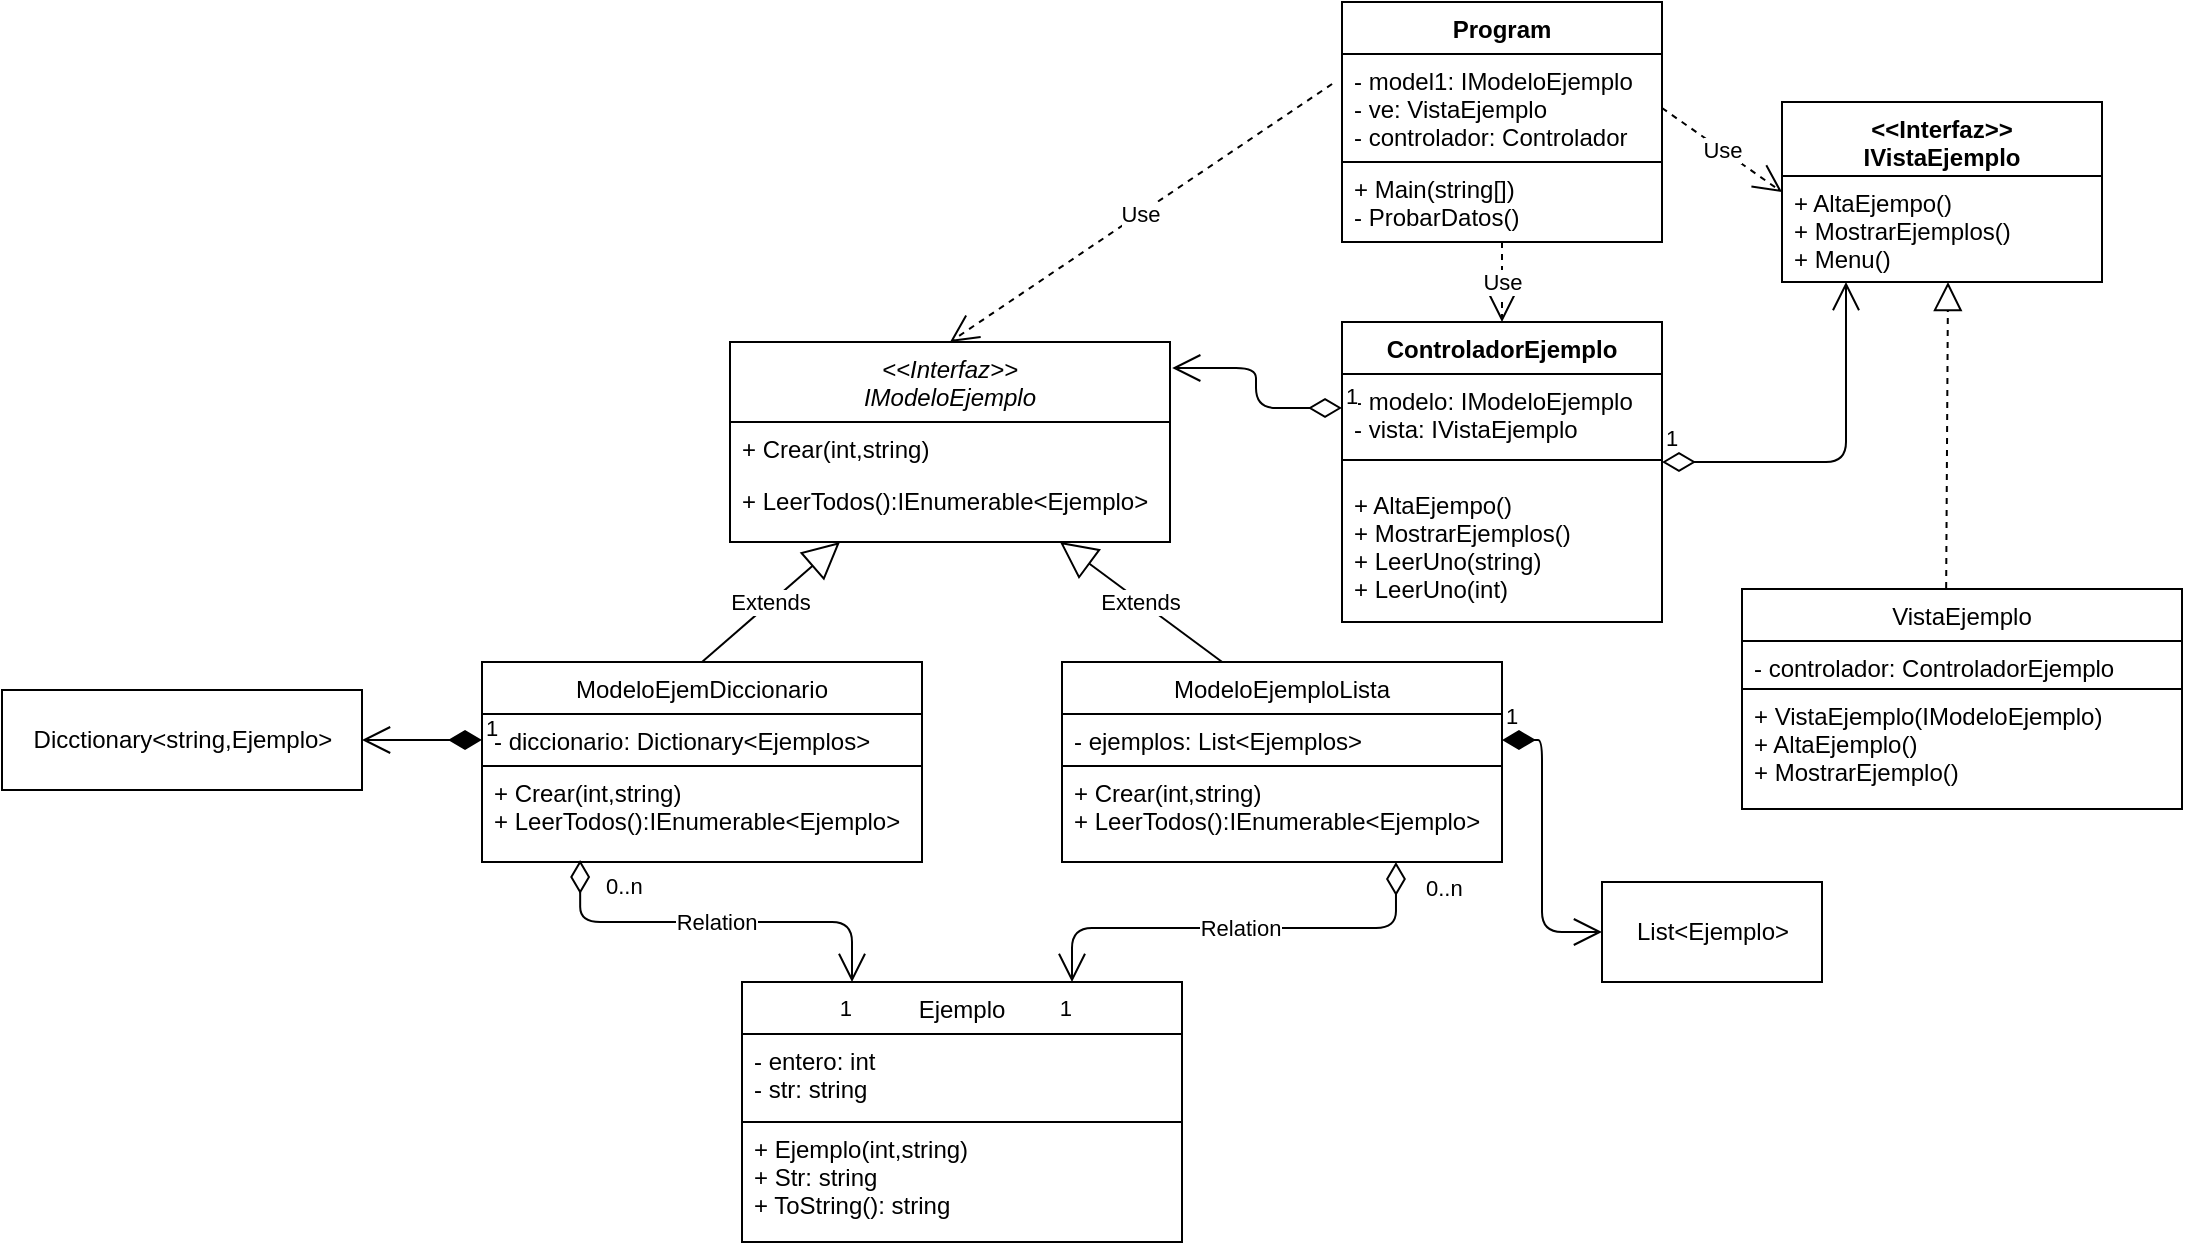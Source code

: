 <mxfile version="14.9.6" type="device"><diagram id="C5RBs43oDa-KdzZeNtuy" name="Page-1"><mxGraphModel dx="1422" dy="794" grid="1" gridSize="10" guides="1" tooltips="1" connect="1" arrows="1" fold="1" page="1" pageScale="1" pageWidth="1169" pageHeight="827" math="0" shadow="0"><root><mxCell id="WIyWlLk6GJQsqaUBKTNV-0"/><mxCell id="WIyWlLk6GJQsqaUBKTNV-1" parent="WIyWlLk6GJQsqaUBKTNV-0"/><mxCell id="zkfFHV4jXpPFQw0GAbJ--0" value="&lt;&lt;Interfaz&gt;&gt;&#10;IModeloEjemplo" style="swimlane;fontStyle=2;align=center;verticalAlign=top;childLayout=stackLayout;horizontal=1;startSize=40;horizontalStack=0;resizeParent=1;resizeLast=0;collapsible=1;marginBottom=0;rounded=0;shadow=0;strokeWidth=1;" parent="WIyWlLk6GJQsqaUBKTNV-1" vertex="1"><mxGeometry x="394" y="180" width="220" height="100" as="geometry"><mxRectangle x="230" y="140" width="160" height="26" as="alternateBounds"/></mxGeometry></mxCell><mxCell id="zkfFHV4jXpPFQw0GAbJ--1" value="+ Crear(int,string)" style="text;align=left;verticalAlign=top;spacingLeft=4;spacingRight=4;overflow=hidden;rotatable=0;points=[[0,0.5],[1,0.5]];portConstraint=eastwest;" parent="zkfFHV4jXpPFQw0GAbJ--0" vertex="1"><mxGeometry y="40" width="220" height="26" as="geometry"/></mxCell><mxCell id="zkfFHV4jXpPFQw0GAbJ--2" value="+ LeerTodos():IEnumerable&lt;Ejemplo&gt;" style="text;align=left;verticalAlign=top;spacingLeft=4;spacingRight=4;overflow=hidden;rotatable=0;points=[[0,0.5],[1,0.5]];portConstraint=eastwest;rounded=0;shadow=0;html=0;" parent="zkfFHV4jXpPFQw0GAbJ--0" vertex="1"><mxGeometry y="66" width="220" height="26" as="geometry"/></mxCell><mxCell id="9Wv5qws5jZ8iE7agHLOp-1" value="ModeloEjemDiccionario" style="swimlane;fontStyle=0;childLayout=stackLayout;horizontal=1;startSize=26;fillColor=none;horizontalStack=0;resizeParent=1;resizeParentMax=0;resizeLast=0;collapsible=1;marginBottom=0;" vertex="1" parent="WIyWlLk6GJQsqaUBKTNV-1"><mxGeometry x="270" y="340" width="220" height="100" as="geometry"/></mxCell><mxCell id="9Wv5qws5jZ8iE7agHLOp-2" value="- diccionario: Dictionary&lt;Ejemplos&gt;" style="text;strokeColor=none;fillColor=none;align=left;verticalAlign=top;spacingLeft=4;spacingRight=4;overflow=hidden;rotatable=0;points=[[0,0.5],[1,0.5]];portConstraint=eastwest;" vertex="1" parent="9Wv5qws5jZ8iE7agHLOp-1"><mxGeometry y="26" width="220" height="26" as="geometry"/></mxCell><mxCell id="9Wv5qws5jZ8iE7agHLOp-4" value="+ Crear(int,string)&#10;+ LeerTodos():IEnumerable&lt;Ejemplo&gt;&#10;" style="text;fillColor=none;align=left;verticalAlign=top;spacingLeft=4;spacingRight=4;overflow=hidden;rotatable=0;points=[[0,0.5],[1,0.5]];portConstraint=eastwest;strokeColor=#000000;" vertex="1" parent="9Wv5qws5jZ8iE7agHLOp-1"><mxGeometry y="52" width="220" height="48" as="geometry"/></mxCell><mxCell id="9Wv5qws5jZ8iE7agHLOp-6" value="Dicctionary&amp;lt;string,Ejemplo&amp;gt;" style="html=1;" vertex="1" parent="WIyWlLk6GJQsqaUBKTNV-1"><mxGeometry x="30" y="354" width="180" height="50" as="geometry"/></mxCell><mxCell id="9Wv5qws5jZ8iE7agHLOp-7" value="1" style="endArrow=open;html=1;endSize=12;startArrow=diamondThin;startSize=14;startFill=1;edgeStyle=orthogonalEdgeStyle;align=left;verticalAlign=bottom;exitX=0;exitY=0.5;exitDx=0;exitDy=0;entryX=1;entryY=0.5;entryDx=0;entryDy=0;" edge="1" parent="WIyWlLk6GJQsqaUBKTNV-1" source="9Wv5qws5jZ8iE7agHLOp-2" target="9Wv5qws5jZ8iE7agHLOp-6"><mxGeometry x="-1" y="3" relative="1" as="geometry"><mxPoint x="700" y="340" as="sourcePoint"/><mxPoint x="860" y="340" as="targetPoint"/></mxGeometry></mxCell><mxCell id="9Wv5qws5jZ8iE7agHLOp-11" value="Extends" style="endArrow=block;endSize=16;endFill=0;html=1;exitX=0.5;exitY=0;exitDx=0;exitDy=0;entryX=0.25;entryY=1;entryDx=0;entryDy=0;" edge="1" parent="WIyWlLk6GJQsqaUBKTNV-1" source="9Wv5qws5jZ8iE7agHLOp-1" target="zkfFHV4jXpPFQw0GAbJ--0"><mxGeometry width="160" relative="1" as="geometry"><mxPoint x="440" y="320" as="sourcePoint"/><mxPoint x="600" y="320" as="targetPoint"/></mxGeometry></mxCell><mxCell id="9Wv5qws5jZ8iE7agHLOp-12" value="ModeloEjemploLista" style="swimlane;fontStyle=0;childLayout=stackLayout;horizontal=1;startSize=26;fillColor=none;horizontalStack=0;resizeParent=1;resizeParentMax=0;resizeLast=0;collapsible=1;marginBottom=0;" vertex="1" parent="WIyWlLk6GJQsqaUBKTNV-1"><mxGeometry x="560" y="340" width="220" height="100" as="geometry"/></mxCell><mxCell id="9Wv5qws5jZ8iE7agHLOp-13" value="- ejemplos: List&lt;Ejemplos&gt;" style="text;strokeColor=none;fillColor=none;align=left;verticalAlign=top;spacingLeft=4;spacingRight=4;overflow=hidden;rotatable=0;points=[[0,0.5],[1,0.5]];portConstraint=eastwest;" vertex="1" parent="9Wv5qws5jZ8iE7agHLOp-12"><mxGeometry y="26" width="220" height="26" as="geometry"/></mxCell><mxCell id="9Wv5qws5jZ8iE7agHLOp-14" value="+ Crear(int,string)&#10;+ LeerTodos():IEnumerable&lt;Ejemplo&gt;&#10;" style="text;fillColor=none;align=left;verticalAlign=top;spacingLeft=4;spacingRight=4;overflow=hidden;rotatable=0;points=[[0,0.5],[1,0.5]];portConstraint=eastwest;strokeColor=#000000;" vertex="1" parent="9Wv5qws5jZ8iE7agHLOp-12"><mxGeometry y="52" width="220" height="48" as="geometry"/></mxCell><mxCell id="9Wv5qws5jZ8iE7agHLOp-15" value="Extends" style="endArrow=block;endSize=16;endFill=0;html=1;exitX=0.364;exitY=0;exitDx=0;exitDy=0;entryX=0.75;entryY=1;entryDx=0;entryDy=0;exitPerimeter=0;" edge="1" parent="WIyWlLk6GJQsqaUBKTNV-1" source="9Wv5qws5jZ8iE7agHLOp-12" target="zkfFHV4jXpPFQw0GAbJ--0"><mxGeometry width="160" relative="1" as="geometry"><mxPoint x="630" y="340" as="sourcePoint"/><mxPoint x="510" y="290" as="targetPoint"/></mxGeometry></mxCell><mxCell id="9Wv5qws5jZ8iE7agHLOp-16" value="List&amp;lt;Ejemplo&amp;gt;" style="html=1;" vertex="1" parent="WIyWlLk6GJQsqaUBKTNV-1"><mxGeometry x="830" y="450" width="110" height="50" as="geometry"/></mxCell><mxCell id="9Wv5qws5jZ8iE7agHLOp-17" value="1" style="endArrow=open;html=1;endSize=12;startArrow=diamondThin;startSize=14;startFill=1;edgeStyle=orthogonalEdgeStyle;align=left;verticalAlign=bottom;exitX=1;exitY=0.5;exitDx=0;exitDy=0;entryX=0;entryY=0.5;entryDx=0;entryDy=0;" edge="1" parent="WIyWlLk6GJQsqaUBKTNV-1" source="9Wv5qws5jZ8iE7agHLOp-13" target="9Wv5qws5jZ8iE7agHLOp-16"><mxGeometry x="-1" y="3" relative="1" as="geometry"><mxPoint x="350" y="392" as="sourcePoint"/><mxPoint x="290" y="392" as="targetPoint"/><Array as="points"><mxPoint x="800" y="379"/><mxPoint x="800" y="475"/></Array></mxGeometry></mxCell><mxCell id="9Wv5qws5jZ8iE7agHLOp-18" value="Ejemplo" style="swimlane;fontStyle=0;childLayout=stackLayout;horizontal=1;startSize=26;fillColor=none;horizontalStack=0;resizeParent=1;resizeParentMax=0;resizeLast=0;collapsible=1;marginBottom=0;" vertex="1" parent="WIyWlLk6GJQsqaUBKTNV-1"><mxGeometry x="400" y="500" width="220" height="130" as="geometry"/></mxCell><mxCell id="9Wv5qws5jZ8iE7agHLOp-19" value="- entero: int&#10;- str: string" style="text;strokeColor=none;fillColor=none;align=left;verticalAlign=top;spacingLeft=4;spacingRight=4;overflow=hidden;rotatable=0;points=[[0,0.5],[1,0.5]];portConstraint=eastwest;" vertex="1" parent="9Wv5qws5jZ8iE7agHLOp-18"><mxGeometry y="26" width="220" height="44" as="geometry"/></mxCell><mxCell id="9Wv5qws5jZ8iE7agHLOp-20" value="+ Ejemplo(int,string)&#10;+ Str: string&#10;+ ToString(): string" style="text;fillColor=none;align=left;verticalAlign=top;spacingLeft=4;spacingRight=4;overflow=hidden;rotatable=0;points=[[0,0.5],[1,0.5]];portConstraint=eastwest;strokeColor=#000000;" vertex="1" parent="9Wv5qws5jZ8iE7agHLOp-18"><mxGeometry y="70" width="220" height="60" as="geometry"/></mxCell><mxCell id="9Wv5qws5jZ8iE7agHLOp-26" value="VistaEjemplo" style="swimlane;fontStyle=0;childLayout=stackLayout;horizontal=1;startSize=26;fillColor=none;horizontalStack=0;resizeParent=1;resizeParentMax=0;resizeLast=0;collapsible=1;marginBottom=0;" vertex="1" parent="WIyWlLk6GJQsqaUBKTNV-1"><mxGeometry x="900" y="303.5" width="220" height="110" as="geometry"/></mxCell><mxCell id="9Wv5qws5jZ8iE7agHLOp-27" value="- controlador: ControladorEjemplo&#10;" style="text;strokeColor=none;fillColor=none;align=left;verticalAlign=top;spacingLeft=4;spacingRight=4;overflow=hidden;rotatable=0;points=[[0,0.5],[1,0.5]];portConstraint=eastwest;" vertex="1" parent="9Wv5qws5jZ8iE7agHLOp-26"><mxGeometry y="26" width="220" height="24" as="geometry"/></mxCell><mxCell id="9Wv5qws5jZ8iE7agHLOp-28" value="+ VistaEjemplo(IModeloEjemplo)&#10;+ AltaEjemplo()&#10;+ MostrarEjemplo()" style="text;fillColor=none;align=left;verticalAlign=top;spacingLeft=4;spacingRight=4;overflow=hidden;rotatable=0;points=[[0,0.5],[1,0.5]];portConstraint=eastwest;strokeColor=#000000;" vertex="1" parent="9Wv5qws5jZ8iE7agHLOp-26"><mxGeometry y="50" width="220" height="60" as="geometry"/></mxCell><mxCell id="9Wv5qws5jZ8iE7agHLOp-29" value="Program" style="swimlane;fontStyle=1;align=center;verticalAlign=top;childLayout=stackLayout;horizontal=1;startSize=26;horizontalStack=0;resizeParent=1;resizeParentMax=0;resizeLast=0;collapsible=1;marginBottom=0;swimlaneLine=0;" vertex="1" parent="WIyWlLk6GJQsqaUBKTNV-1"><mxGeometry x="700" y="10" width="160" height="120" as="geometry"/></mxCell><mxCell id="9Wv5qws5jZ8iE7agHLOp-45" value="- model1: IModeloEjemplo&#10;- ve: VistaEjemplo&#10;- controlador: Controlador" style="text;fillColor=none;align=left;verticalAlign=top;spacingLeft=4;spacingRight=4;overflow=hidden;rotatable=0;points=[[0,0.5],[1,0.5]];portConstraint=eastwest;strokeColor=#000000;" vertex="1" parent="9Wv5qws5jZ8iE7agHLOp-29"><mxGeometry y="26" width="160" height="54" as="geometry"/></mxCell><mxCell id="9Wv5qws5jZ8iE7agHLOp-32" value="+ Main(string[])&#10;- ProbarDatos()" style="text;strokeColor=none;fillColor=none;align=left;verticalAlign=top;spacingLeft=4;spacingRight=4;overflow=hidden;rotatable=0;points=[[0,0.5],[1,0.5]];portConstraint=eastwest;" vertex="1" parent="9Wv5qws5jZ8iE7agHLOp-29"><mxGeometry y="80" width="160" height="40" as="geometry"/></mxCell><mxCell id="9Wv5qws5jZ8iE7agHLOp-37" value="Relation" style="endArrow=open;html=1;endSize=12;startArrow=diamondThin;startSize=14;startFill=0;edgeStyle=orthogonalEdgeStyle;entryX=0.25;entryY=0;entryDx=0;entryDy=0;exitX=0.223;exitY=0.979;exitDx=0;exitDy=0;exitPerimeter=0;" edge="1" parent="WIyWlLk6GJQsqaUBKTNV-1" source="9Wv5qws5jZ8iE7agHLOp-4" target="9Wv5qws5jZ8iE7agHLOp-18"><mxGeometry relative="1" as="geometry"><mxPoint x="170" y="470" as="sourcePoint"/><mxPoint x="330" y="470" as="targetPoint"/><Array as="points"><mxPoint x="319" y="470"/><mxPoint x="455" y="470"/></Array></mxGeometry></mxCell><mxCell id="9Wv5qws5jZ8iE7agHLOp-38" value="0..n" style="edgeLabel;resizable=0;html=1;align=left;verticalAlign=top;" connectable="0" vertex="1" parent="9Wv5qws5jZ8iE7agHLOp-37"><mxGeometry x="-1" relative="1" as="geometry"><mxPoint x="11" as="offset"/></mxGeometry></mxCell><mxCell id="9Wv5qws5jZ8iE7agHLOp-39" value="1" style="edgeLabel;resizable=0;html=1;align=right;verticalAlign=top;" connectable="0" vertex="1" parent="9Wv5qws5jZ8iE7agHLOp-37"><mxGeometry x="1" relative="1" as="geometry"/></mxCell><mxCell id="9Wv5qws5jZ8iE7agHLOp-40" value="Relation" style="endArrow=open;html=1;endSize=12;startArrow=diamondThin;startSize=14;startFill=0;edgeStyle=orthogonalEdgeStyle;entryX=0.75;entryY=0;entryDx=0;entryDy=0;exitX=0.759;exitY=1;exitDx=0;exitDy=0;exitPerimeter=0;" edge="1" parent="WIyWlLk6GJQsqaUBKTNV-1" source="9Wv5qws5jZ8iE7agHLOp-14" target="9Wv5qws5jZ8iE7agHLOp-18"><mxGeometry relative="1" as="geometry"><mxPoint x="355.94" y="583.5" as="sourcePoint"/><mxPoint x="220.0" y="532.492" as="targetPoint"/><Array as="points"><mxPoint x="727" y="473"/><mxPoint x="565" y="473"/></Array></mxGeometry></mxCell><mxCell id="9Wv5qws5jZ8iE7agHLOp-41" value="0..n" style="edgeLabel;resizable=0;html=1;align=left;verticalAlign=top;" connectable="0" vertex="1" parent="9Wv5qws5jZ8iE7agHLOp-40"><mxGeometry x="-1" relative="1" as="geometry"><mxPoint x="13" as="offset"/></mxGeometry></mxCell><mxCell id="9Wv5qws5jZ8iE7agHLOp-42" value="1" style="edgeLabel;resizable=0;html=1;align=right;verticalAlign=top;" connectable="0" vertex="1" parent="9Wv5qws5jZ8iE7agHLOp-40"><mxGeometry x="1" relative="1" as="geometry"/></mxCell><mxCell id="9Wv5qws5jZ8iE7agHLOp-49" value="&lt;&lt;Interfaz&gt;&gt;&#10;IVistaEjemplo" style="swimlane;fontStyle=1;align=center;verticalAlign=top;childLayout=stackLayout;horizontal=1;startSize=37;horizontalStack=0;resizeParent=1;resizeParentMax=0;resizeLast=0;collapsible=1;marginBottom=0;strokeColor=#000000;" vertex="1" parent="WIyWlLk6GJQsqaUBKTNV-1"><mxGeometry x="920" y="60" width="160" height="90" as="geometry"/></mxCell><mxCell id="9Wv5qws5jZ8iE7agHLOp-52" value="+ AltaEjempo()&#10;+ MostrarEjemplos()&#10;+ Menu()" style="text;fillColor=none;align=left;verticalAlign=top;spacingLeft=4;spacingRight=4;overflow=hidden;rotatable=0;points=[[0,0.5],[1,0.5]];portConstraint=eastwest;" vertex="1" parent="9Wv5qws5jZ8iE7agHLOp-49"><mxGeometry y="37" width="160" height="53" as="geometry"/></mxCell><mxCell id="9Wv5qws5jZ8iE7agHLOp-53" value="" style="endArrow=block;dashed=1;endFill=0;endSize=12;html=1;exitX=0.464;exitY=-0.005;exitDx=0;exitDy=0;exitPerimeter=0;" edge="1" parent="WIyWlLk6GJQsqaUBKTNV-1" source="9Wv5qws5jZ8iE7agHLOp-26"><mxGeometry width="160" relative="1" as="geometry"><mxPoint x="1008" y="303.5" as="sourcePoint"/><mxPoint x="1003" y="150" as="targetPoint"/></mxGeometry></mxCell><mxCell id="9Wv5qws5jZ8iE7agHLOp-54" value="ControladorEjemplo" style="swimlane;fontStyle=1;align=center;verticalAlign=top;childLayout=stackLayout;horizontal=1;startSize=26;horizontalStack=0;resizeParent=1;resizeParentMax=0;resizeLast=0;collapsible=1;marginBottom=0;strokeColor=#000000;" vertex="1" parent="WIyWlLk6GJQsqaUBKTNV-1"><mxGeometry x="700" y="170" width="160" height="150" as="geometry"/></mxCell><mxCell id="9Wv5qws5jZ8iE7agHLOp-55" value="- modelo: IModeloEjemplo&#10;- vista: IVistaEjemplo" style="text;strokeColor=none;fillColor=none;align=left;verticalAlign=top;spacingLeft=4;spacingRight=4;overflow=hidden;rotatable=0;points=[[0,0.5],[1,0.5]];portConstraint=eastwest;" vertex="1" parent="9Wv5qws5jZ8iE7agHLOp-54"><mxGeometry y="26" width="160" height="34" as="geometry"/></mxCell><mxCell id="9Wv5qws5jZ8iE7agHLOp-56" value="" style="line;strokeWidth=1;fillColor=none;align=left;verticalAlign=middle;spacingTop=-1;spacingLeft=3;spacingRight=3;rotatable=0;labelPosition=right;points=[];portConstraint=eastwest;" vertex="1" parent="9Wv5qws5jZ8iE7agHLOp-54"><mxGeometry y="60" width="160" height="18" as="geometry"/></mxCell><mxCell id="9Wv5qws5jZ8iE7agHLOp-57" value="+ AltaEjempo()&#10;+ MostrarEjemplos()&#10;+ LeerUno(string)&#10;+ LeerUno(int)" style="text;strokeColor=none;fillColor=none;align=left;verticalAlign=top;spacingLeft=4;spacingRight=4;overflow=hidden;rotatable=0;points=[[0,0.5],[1,0.5]];portConstraint=eastwest;" vertex="1" parent="9Wv5qws5jZ8iE7agHLOp-54"><mxGeometry y="78" width="160" height="72" as="geometry"/></mxCell><mxCell id="9Wv5qws5jZ8iE7agHLOp-58" value="1" style="endArrow=open;html=1;endSize=12;startArrow=diamondThin;startSize=14;startFill=0;edgeStyle=orthogonalEdgeStyle;align=left;verticalAlign=bottom;exitX=0;exitY=0.5;exitDx=0;exitDy=0;entryX=1.005;entryY=0.13;entryDx=0;entryDy=0;entryPerimeter=0;" edge="1" parent="WIyWlLk6GJQsqaUBKTNV-1" source="9Wv5qws5jZ8iE7agHLOp-55" target="zkfFHV4jXpPFQw0GAbJ--0"><mxGeometry x="-1" y="3" relative="1" as="geometry"><mxPoint x="490" y="310" as="sourcePoint"/><mxPoint x="650" y="310" as="targetPoint"/></mxGeometry></mxCell><mxCell id="9Wv5qws5jZ8iE7agHLOp-59" value="1" style="endArrow=open;html=1;endSize=12;startArrow=diamondThin;startSize=14;startFill=0;edgeStyle=orthogonalEdgeStyle;align=left;verticalAlign=bottom;" edge="1" parent="WIyWlLk6GJQsqaUBKTNV-1"><mxGeometry x="-1" y="3" relative="1" as="geometry"><mxPoint x="860" y="240" as="sourcePoint"/><mxPoint x="952" y="150" as="targetPoint"/><Array as="points"><mxPoint x="952" y="240"/></Array></mxGeometry></mxCell><mxCell id="9Wv5qws5jZ8iE7agHLOp-60" value="Use" style="endArrow=open;endSize=12;dashed=1;html=1;exitX=0.5;exitY=1;exitDx=0;exitDy=0;exitPerimeter=0;entryX=0.5;entryY=0;entryDx=0;entryDy=0;" edge="1" parent="WIyWlLk6GJQsqaUBKTNV-1" source="9Wv5qws5jZ8iE7agHLOp-32" target="9Wv5qws5jZ8iE7agHLOp-54"><mxGeometry width="160" relative="1" as="geometry"><mxPoint x="560" y="120" as="sourcePoint"/><mxPoint x="720" y="120" as="targetPoint"/></mxGeometry></mxCell><mxCell id="9Wv5qws5jZ8iE7agHLOp-62" value="Use" style="endArrow=open;endSize=12;dashed=1;html=1;exitX=1;exitY=0.5;exitDx=0;exitDy=0;entryX=0;entryY=0.5;entryDx=0;entryDy=0;" edge="1" parent="WIyWlLk6GJQsqaUBKTNV-1" source="9Wv5qws5jZ8iE7agHLOp-45" target="9Wv5qws5jZ8iE7agHLOp-49"><mxGeometry width="160" relative="1" as="geometry"><mxPoint x="790" y="140" as="sourcePoint"/><mxPoint x="790" y="190" as="targetPoint"/></mxGeometry></mxCell><mxCell id="9Wv5qws5jZ8iE7agHLOp-63" value="Use" style="endArrow=open;endSize=12;dashed=1;html=1;exitX=-0.031;exitY=0.278;exitDx=0;exitDy=0;entryX=0.5;entryY=0;entryDx=0;entryDy=0;exitPerimeter=0;" edge="1" parent="WIyWlLk6GJQsqaUBKTNV-1" source="9Wv5qws5jZ8iE7agHLOp-45" target="zkfFHV4jXpPFQw0GAbJ--0"><mxGeometry width="160" relative="1" as="geometry"><mxPoint x="525" y="91.372" as="sourcePoint"/><mxPoint x="585" y="118.63" as="targetPoint"/></mxGeometry></mxCell></root></mxGraphModel></diagram></mxfile>